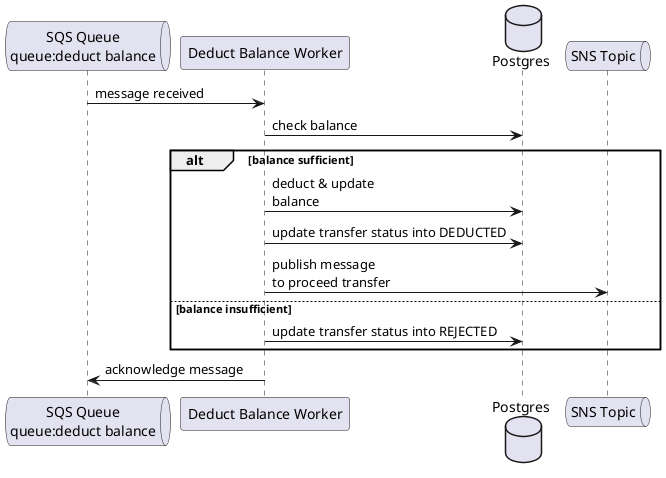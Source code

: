 @startuml
queue       "SQS Queue\nqueue:deduct balance" as SQS
participant "Deduct Balance Worker" as svc
database    Postgres    as pg
queue       "SNS Topic" as SNS

SQS -> svc: message received

svc -> pg: check balance

alt balance sufficient
  
  svc -> pg: deduct & update\nbalance

  svc -> pg: update transfer status into DEDUCTED

  svc -> SNS: publish message\nto proceed transfer

else balance insufficient

  svc -> pg: update transfer status into REJECTED

end

svc -> SQS: acknowledge message

@enduml